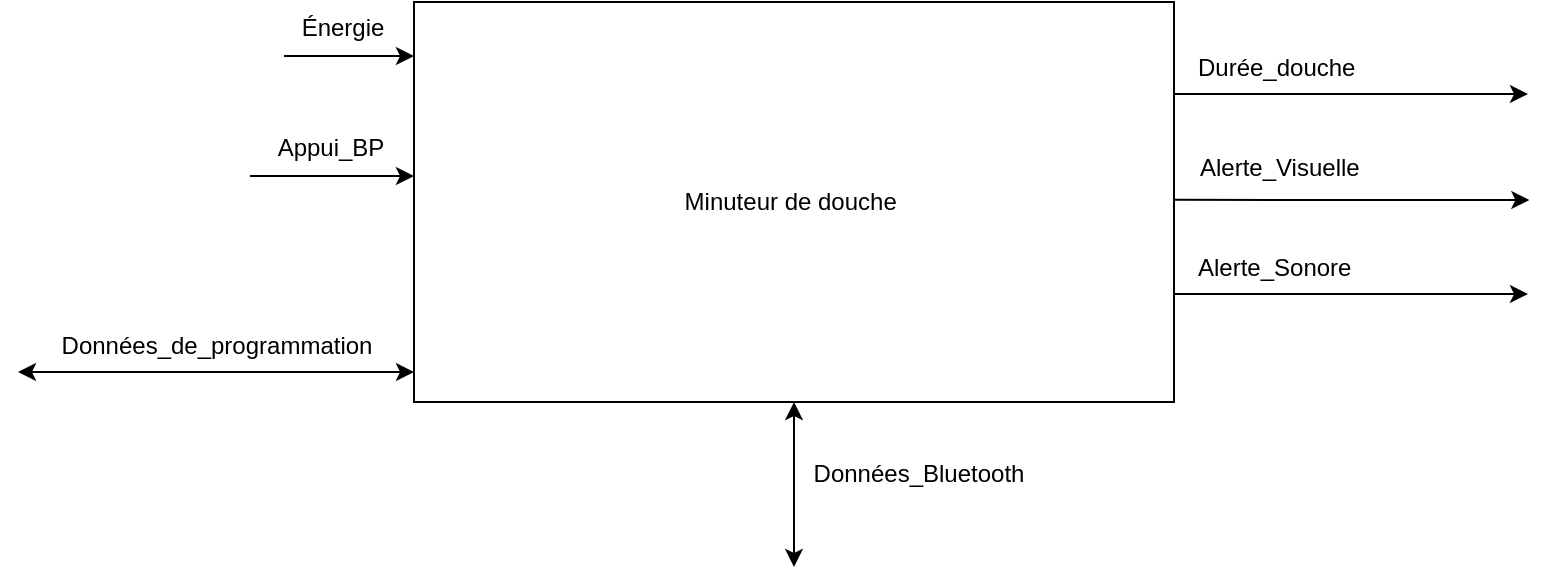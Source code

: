 <mxfile version="25.0.3">
  <diagram name="Page-1" id="-DacmyLCxZQ_pa_SjSFt">
    <mxGraphModel dx="1393" dy="763" grid="1" gridSize="10" guides="1" tooltips="1" connect="1" arrows="1" fold="1" page="1" pageScale="1" pageWidth="827" pageHeight="1169" math="0" shadow="0">
      <root>
        <mxCell id="0" />
        <mxCell id="1" parent="0" />
        <mxCell id="EH6zo3SzIwUiuKwaqc0X-1" value="Minuteur de douche&amp;nbsp;" style="rounded=0;whiteSpace=wrap;html=1;" vertex="1" parent="1">
          <mxGeometry x="220" y="250" width="380" height="200" as="geometry" />
        </mxCell>
        <mxCell id="EH6zo3SzIwUiuKwaqc0X-2" value="" style="endArrow=classic;html=1;rounded=0;labelBackgroundColor=none;fontColor=default;" edge="1" parent="1">
          <mxGeometry width="50" height="50" relative="1" as="geometry">
            <mxPoint x="155" y="277" as="sourcePoint" />
            <mxPoint x="220" y="277" as="targetPoint" />
          </mxGeometry>
        </mxCell>
        <mxCell id="EH6zo3SzIwUiuKwaqc0X-3" value="Énergie" style="text;html=1;align=center;verticalAlign=middle;resizable=0;points=[];autosize=1;strokeColor=none;fillColor=none;labelBackgroundColor=none;" vertex="1" parent="1">
          <mxGeometry x="154.5" y="250" width="59" height="26" as="geometry" />
        </mxCell>
        <mxCell id="EH6zo3SzIwUiuKwaqc0X-4" value="" style="endArrow=classic;startArrow=classic;html=1;rounded=0;entryX=1.006;entryY=1.077;entryDx=0;entryDy=0;entryPerimeter=0;labelBackgroundColor=none;fontColor=default;" edge="1" parent="1">
          <mxGeometry width="50" height="50" relative="1" as="geometry">
            <mxPoint x="22.01" y="435" as="sourcePoint" />
            <mxPoint x="220" y="435.002" as="targetPoint" />
          </mxGeometry>
        </mxCell>
        <mxCell id="EH6zo3SzIwUiuKwaqc0X-5" value="Données_de_programmation" style="text;html=1;align=center;verticalAlign=middle;resizable=0;points=[];autosize=1;strokeColor=none;fillColor=none;labelBackgroundColor=none;" vertex="1" parent="1">
          <mxGeometry x="34.01" y="409" width="173" height="26" as="geometry" />
        </mxCell>
        <mxCell id="EH6zo3SzIwUiuKwaqc0X-6" value="" style="endArrow=classic;html=1;rounded=0;labelBackgroundColor=none;fontColor=default;" edge="1" parent="1">
          <mxGeometry width="50" height="50" relative="1" as="geometry">
            <mxPoint x="138" y="337" as="sourcePoint" />
            <mxPoint x="220" y="337" as="targetPoint" />
          </mxGeometry>
        </mxCell>
        <mxCell id="EH6zo3SzIwUiuKwaqc0X-7" value="Appui_BP" style="text;html=1;align=center;verticalAlign=middle;resizable=0;points=[];autosize=1;strokeColor=none;fillColor=none;labelBackgroundColor=none;" vertex="1" parent="1">
          <mxGeometry x="142" y="310" width="71" height="26" as="geometry" />
        </mxCell>
        <mxCell id="EH6zo3SzIwUiuKwaqc0X-8" value="" style="endArrow=classic;html=1;rounded=0;exitX=1;exitY=0.5;exitDx=0;exitDy=0;labelBackgroundColor=none;fontColor=default;" edge="1" parent="1">
          <mxGeometry width="50" height="50" relative="1" as="geometry">
            <mxPoint x="600" y="296" as="sourcePoint" />
            <mxPoint x="777" y="296" as="targetPoint" />
          </mxGeometry>
        </mxCell>
        <mxCell id="EH6zo3SzIwUiuKwaqc0X-9" value="Durée_douche" style="text;html=1;align=left;verticalAlign=middle;resizable=0;points=[];autosize=1;strokeColor=none;fillColor=none;labelBackgroundColor=none;" vertex="1" parent="1">
          <mxGeometry x="610" y="270" width="97" height="26" as="geometry" />
        </mxCell>
        <mxCell id="EH6zo3SzIwUiuKwaqc0X-10" value="" style="endArrow=classic;html=1;rounded=0;exitX=0.986;exitY=0.221;exitDx=0;exitDy=0;labelBackgroundColor=none;fontColor=default;exitPerimeter=0;" edge="1" parent="1">
          <mxGeometry width="50" height="50" relative="1" as="geometry">
            <mxPoint x="600.0" y="348.929" as="sourcePoint" />
            <mxPoint x="777.68" y="349" as="targetPoint" />
          </mxGeometry>
        </mxCell>
        <mxCell id="EH6zo3SzIwUiuKwaqc0X-11" value="Alerte_Visuelle" style="text;html=1;align=left;verticalAlign=middle;resizable=0;points=[];autosize=1;strokeColor=none;fillColor=none;labelBackgroundColor=none;" vertex="1" parent="1">
          <mxGeometry x="610.68" y="320" width="98" height="26" as="geometry" />
        </mxCell>
        <mxCell id="EH6zo3SzIwUiuKwaqc0X-12" value="" style="endArrow=classic;html=1;rounded=0;exitX=1;exitY=0.5;exitDx=0;exitDy=0;labelBackgroundColor=none;fontColor=default;" edge="1" parent="1">
          <mxGeometry width="50" height="50" relative="1" as="geometry">
            <mxPoint x="600" y="396" as="sourcePoint" />
            <mxPoint x="777" y="396" as="targetPoint" />
            <Array as="points">
              <mxPoint x="689" y="396" />
            </Array>
          </mxGeometry>
        </mxCell>
        <mxCell id="EH6zo3SzIwUiuKwaqc0X-13" value="Alerte_Sonore" style="text;html=1;align=left;verticalAlign=middle;resizable=0;points=[];autosize=1;strokeColor=none;fillColor=none;labelBackgroundColor=none;" vertex="1" parent="1">
          <mxGeometry x="610" y="370" width="95" height="26" as="geometry" />
        </mxCell>
        <mxCell id="EH6zo3SzIwUiuKwaqc0X-14" value="&lt;div style=&quot;text-align: start;&quot;&gt;&lt;span style=&quot;text-wrap-mode: wrap;&quot;&gt;Données_Bluetooth&lt;/span&gt;&lt;/div&gt;" style="text;html=1;align=center;verticalAlign=middle;resizable=0;points=[];autosize=1;strokeColor=none;fillColor=none;labelBackgroundColor=none;" vertex="1" parent="1">
          <mxGeometry x="410" y="472.5" width="123" height="26" as="geometry" />
        </mxCell>
        <mxCell id="EH6zo3SzIwUiuKwaqc0X-15" value="" style="endArrow=classic;startArrow=classic;html=1;rounded=0;" edge="1" parent="1">
          <mxGeometry width="50" height="50" relative="1" as="geometry">
            <mxPoint x="410" y="532.5" as="sourcePoint" />
            <mxPoint x="410" y="450" as="targetPoint" />
          </mxGeometry>
        </mxCell>
      </root>
    </mxGraphModel>
  </diagram>
</mxfile>
